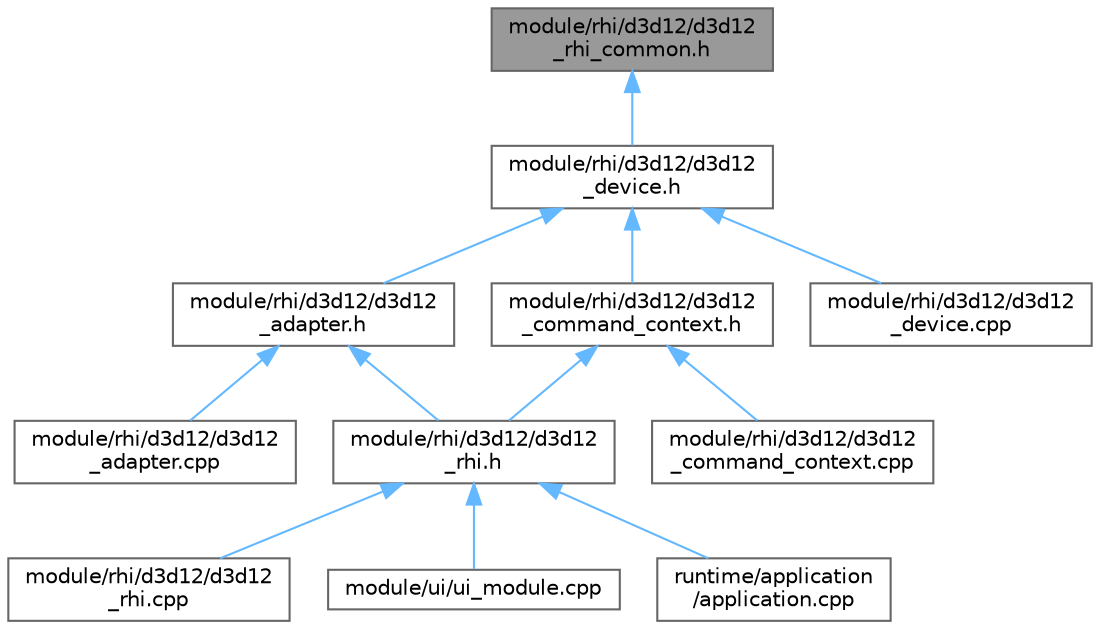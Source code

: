 digraph "module/rhi/d3d12/d3d12_rhi_common.h"
{
 // LATEX_PDF_SIZE
  bgcolor="transparent";
  edge [fontname=Helvetica,fontsize=10,labelfontname=Helvetica,labelfontsize=10];
  node [fontname=Helvetica,fontsize=10,shape=box,height=0.2,width=0.4];
  Node1 [id="Node000001",label="module/rhi/d3d12/d3d12\l_rhi_common.h",height=0.2,width=0.4,color="gray40", fillcolor="grey60", style="filled", fontcolor="black",tooltip=" "];
  Node1 -> Node2 [id="edge12_Node000001_Node000002",dir="back",color="steelblue1",style="solid",tooltip=" "];
  Node2 [id="Node000002",label="module/rhi/d3d12/d3d12\l_device.h",height=0.2,width=0.4,color="grey40", fillcolor="white", style="filled",URL="$d3d12__device_8h.html",tooltip=" "];
  Node2 -> Node3 [id="edge13_Node000002_Node000003",dir="back",color="steelblue1",style="solid",tooltip=" "];
  Node3 [id="Node000003",label="module/rhi/d3d12/d3d12\l_adapter.h",height=0.2,width=0.4,color="grey40", fillcolor="white", style="filled",URL="$d3d12__adapter_8h.html",tooltip=" "];
  Node3 -> Node4 [id="edge14_Node000003_Node000004",dir="back",color="steelblue1",style="solid",tooltip=" "];
  Node4 [id="Node000004",label="module/rhi/d3d12/d3d12\l_adapter.cpp",height=0.2,width=0.4,color="grey40", fillcolor="white", style="filled",URL="$d3d12__adapter_8cpp.html",tooltip=" "];
  Node3 -> Node5 [id="edge15_Node000003_Node000005",dir="back",color="steelblue1",style="solid",tooltip=" "];
  Node5 [id="Node000005",label="module/rhi/d3d12/d3d12\l_rhi.h",height=0.2,width=0.4,color="grey40", fillcolor="white", style="filled",URL="$d3d12__rhi_8h.html",tooltip=" "];
  Node5 -> Node6 [id="edge16_Node000005_Node000006",dir="back",color="steelblue1",style="solid",tooltip=" "];
  Node6 [id="Node000006",label="module/rhi/d3d12/d3d12\l_rhi.cpp",height=0.2,width=0.4,color="grey40", fillcolor="white", style="filled",URL="$d3d12__rhi_8cpp.html",tooltip=" "];
  Node5 -> Node7 [id="edge17_Node000005_Node000007",dir="back",color="steelblue1",style="solid",tooltip=" "];
  Node7 [id="Node000007",label="module/ui/ui_module.cpp",height=0.2,width=0.4,color="grey40", fillcolor="white", style="filled",URL="$ui__module_8cpp.html",tooltip=" "];
  Node5 -> Node8 [id="edge18_Node000005_Node000008",dir="back",color="steelblue1",style="solid",tooltip=" "];
  Node8 [id="Node000008",label="runtime/application\l/application.cpp",height=0.2,width=0.4,color="grey40", fillcolor="white", style="filled",URL="$application_8cpp.html",tooltip=" "];
  Node2 -> Node9 [id="edge19_Node000002_Node000009",dir="back",color="steelblue1",style="solid",tooltip=" "];
  Node9 [id="Node000009",label="module/rhi/d3d12/d3d12\l_command_context.h",height=0.2,width=0.4,color="grey40", fillcolor="white", style="filled",URL="$d3d12__command__context_8h.html",tooltip=" "];
  Node9 -> Node10 [id="edge20_Node000009_Node000010",dir="back",color="steelblue1",style="solid",tooltip=" "];
  Node10 [id="Node000010",label="module/rhi/d3d12/d3d12\l_command_context.cpp",height=0.2,width=0.4,color="grey40", fillcolor="white", style="filled",URL="$d3d12__command__context_8cpp.html",tooltip=" "];
  Node9 -> Node5 [id="edge21_Node000009_Node000005",dir="back",color="steelblue1",style="solid",tooltip=" "];
  Node2 -> Node11 [id="edge22_Node000002_Node000011",dir="back",color="steelblue1",style="solid",tooltip=" "];
  Node11 [id="Node000011",label="module/rhi/d3d12/d3d12\l_device.cpp",height=0.2,width=0.4,color="grey40", fillcolor="white", style="filled",URL="$d3d12__device_8cpp.html",tooltip=" "];
}
